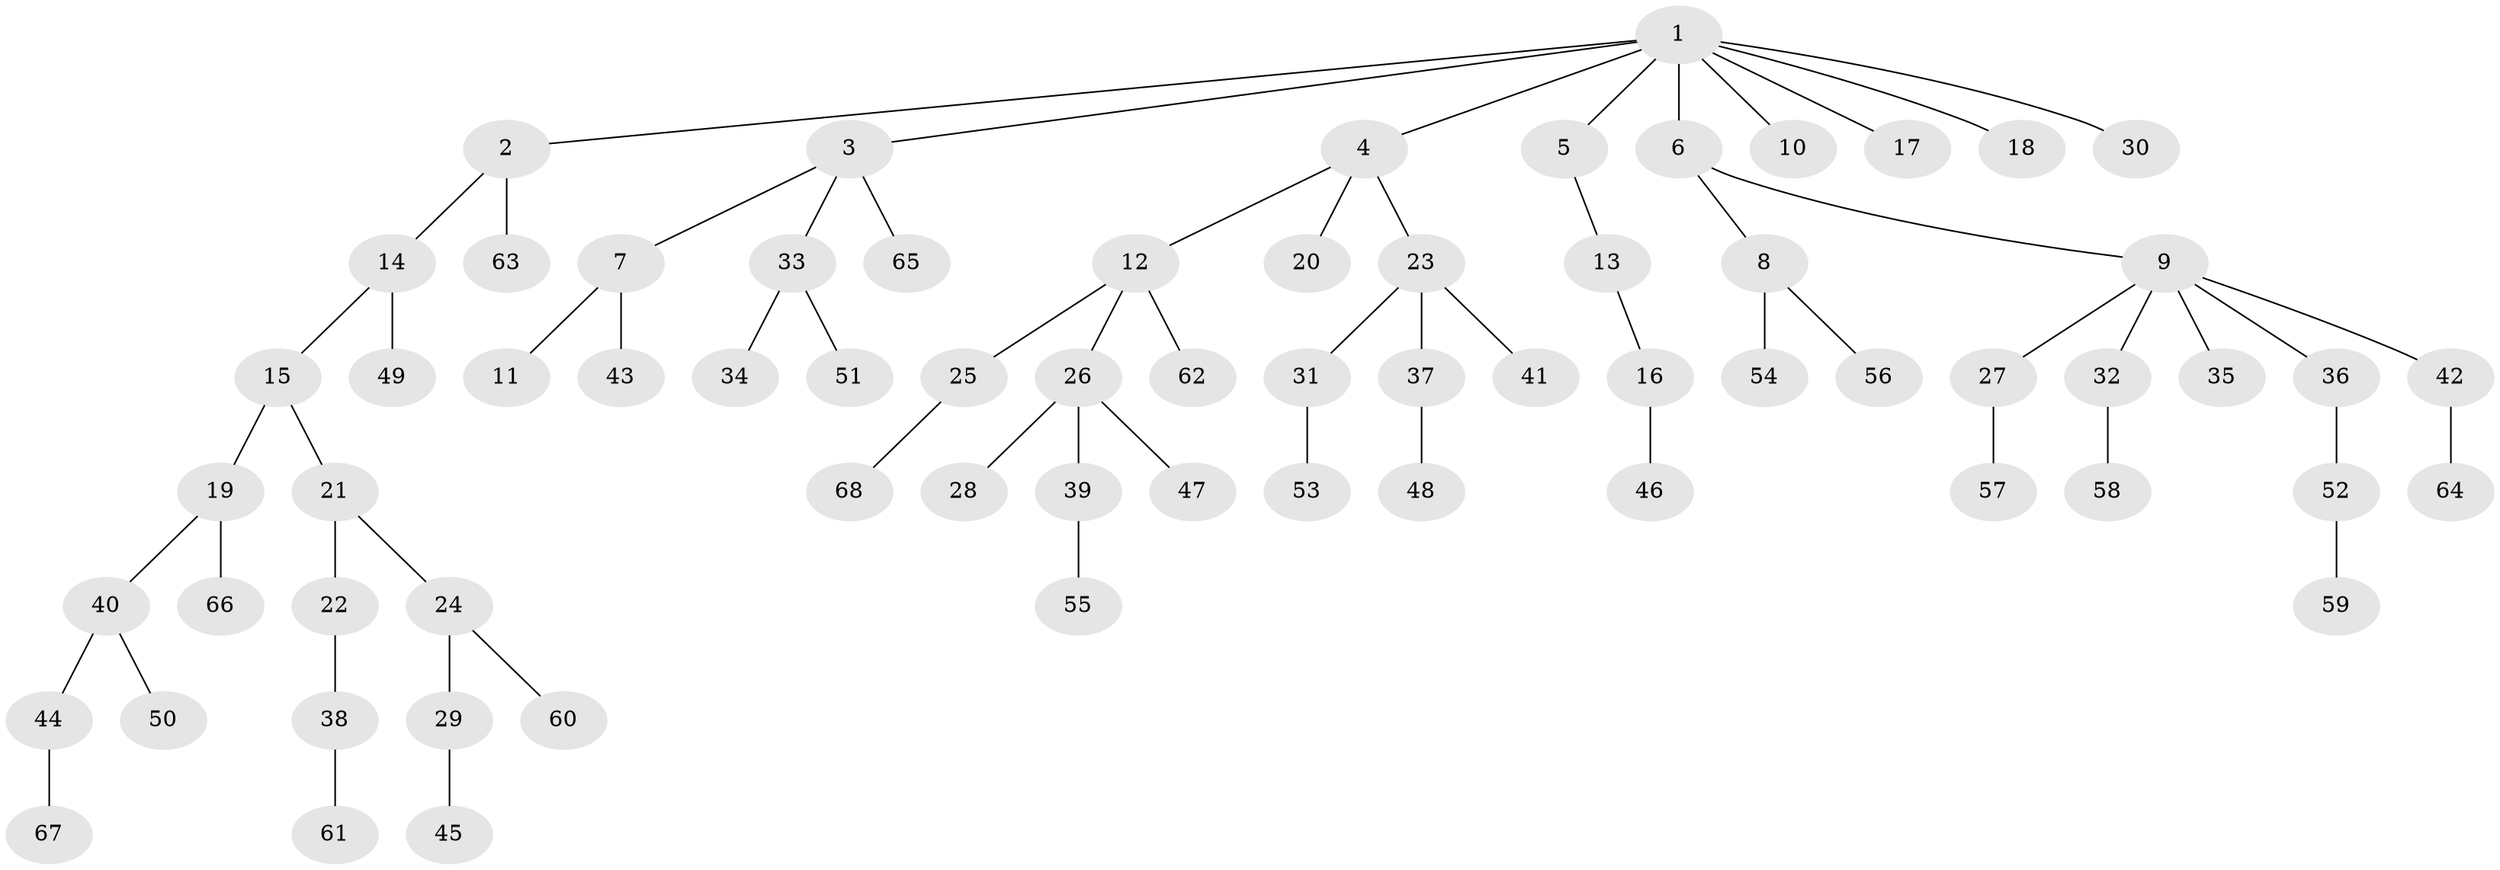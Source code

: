 // Generated by graph-tools (version 1.1) at 2025/02/03/09/25 03:02:19]
// undirected, 68 vertices, 67 edges
graph export_dot {
graph [start="1"]
  node [color=gray90,style=filled];
  1;
  2;
  3;
  4;
  5;
  6;
  7;
  8;
  9;
  10;
  11;
  12;
  13;
  14;
  15;
  16;
  17;
  18;
  19;
  20;
  21;
  22;
  23;
  24;
  25;
  26;
  27;
  28;
  29;
  30;
  31;
  32;
  33;
  34;
  35;
  36;
  37;
  38;
  39;
  40;
  41;
  42;
  43;
  44;
  45;
  46;
  47;
  48;
  49;
  50;
  51;
  52;
  53;
  54;
  55;
  56;
  57;
  58;
  59;
  60;
  61;
  62;
  63;
  64;
  65;
  66;
  67;
  68;
  1 -- 2;
  1 -- 3;
  1 -- 4;
  1 -- 5;
  1 -- 6;
  1 -- 10;
  1 -- 17;
  1 -- 18;
  1 -- 30;
  2 -- 14;
  2 -- 63;
  3 -- 7;
  3 -- 33;
  3 -- 65;
  4 -- 12;
  4 -- 20;
  4 -- 23;
  5 -- 13;
  6 -- 8;
  6 -- 9;
  7 -- 11;
  7 -- 43;
  8 -- 54;
  8 -- 56;
  9 -- 27;
  9 -- 32;
  9 -- 35;
  9 -- 36;
  9 -- 42;
  12 -- 25;
  12 -- 26;
  12 -- 62;
  13 -- 16;
  14 -- 15;
  14 -- 49;
  15 -- 19;
  15 -- 21;
  16 -- 46;
  19 -- 40;
  19 -- 66;
  21 -- 22;
  21 -- 24;
  22 -- 38;
  23 -- 31;
  23 -- 37;
  23 -- 41;
  24 -- 29;
  24 -- 60;
  25 -- 68;
  26 -- 28;
  26 -- 39;
  26 -- 47;
  27 -- 57;
  29 -- 45;
  31 -- 53;
  32 -- 58;
  33 -- 34;
  33 -- 51;
  36 -- 52;
  37 -- 48;
  38 -- 61;
  39 -- 55;
  40 -- 44;
  40 -- 50;
  42 -- 64;
  44 -- 67;
  52 -- 59;
}
